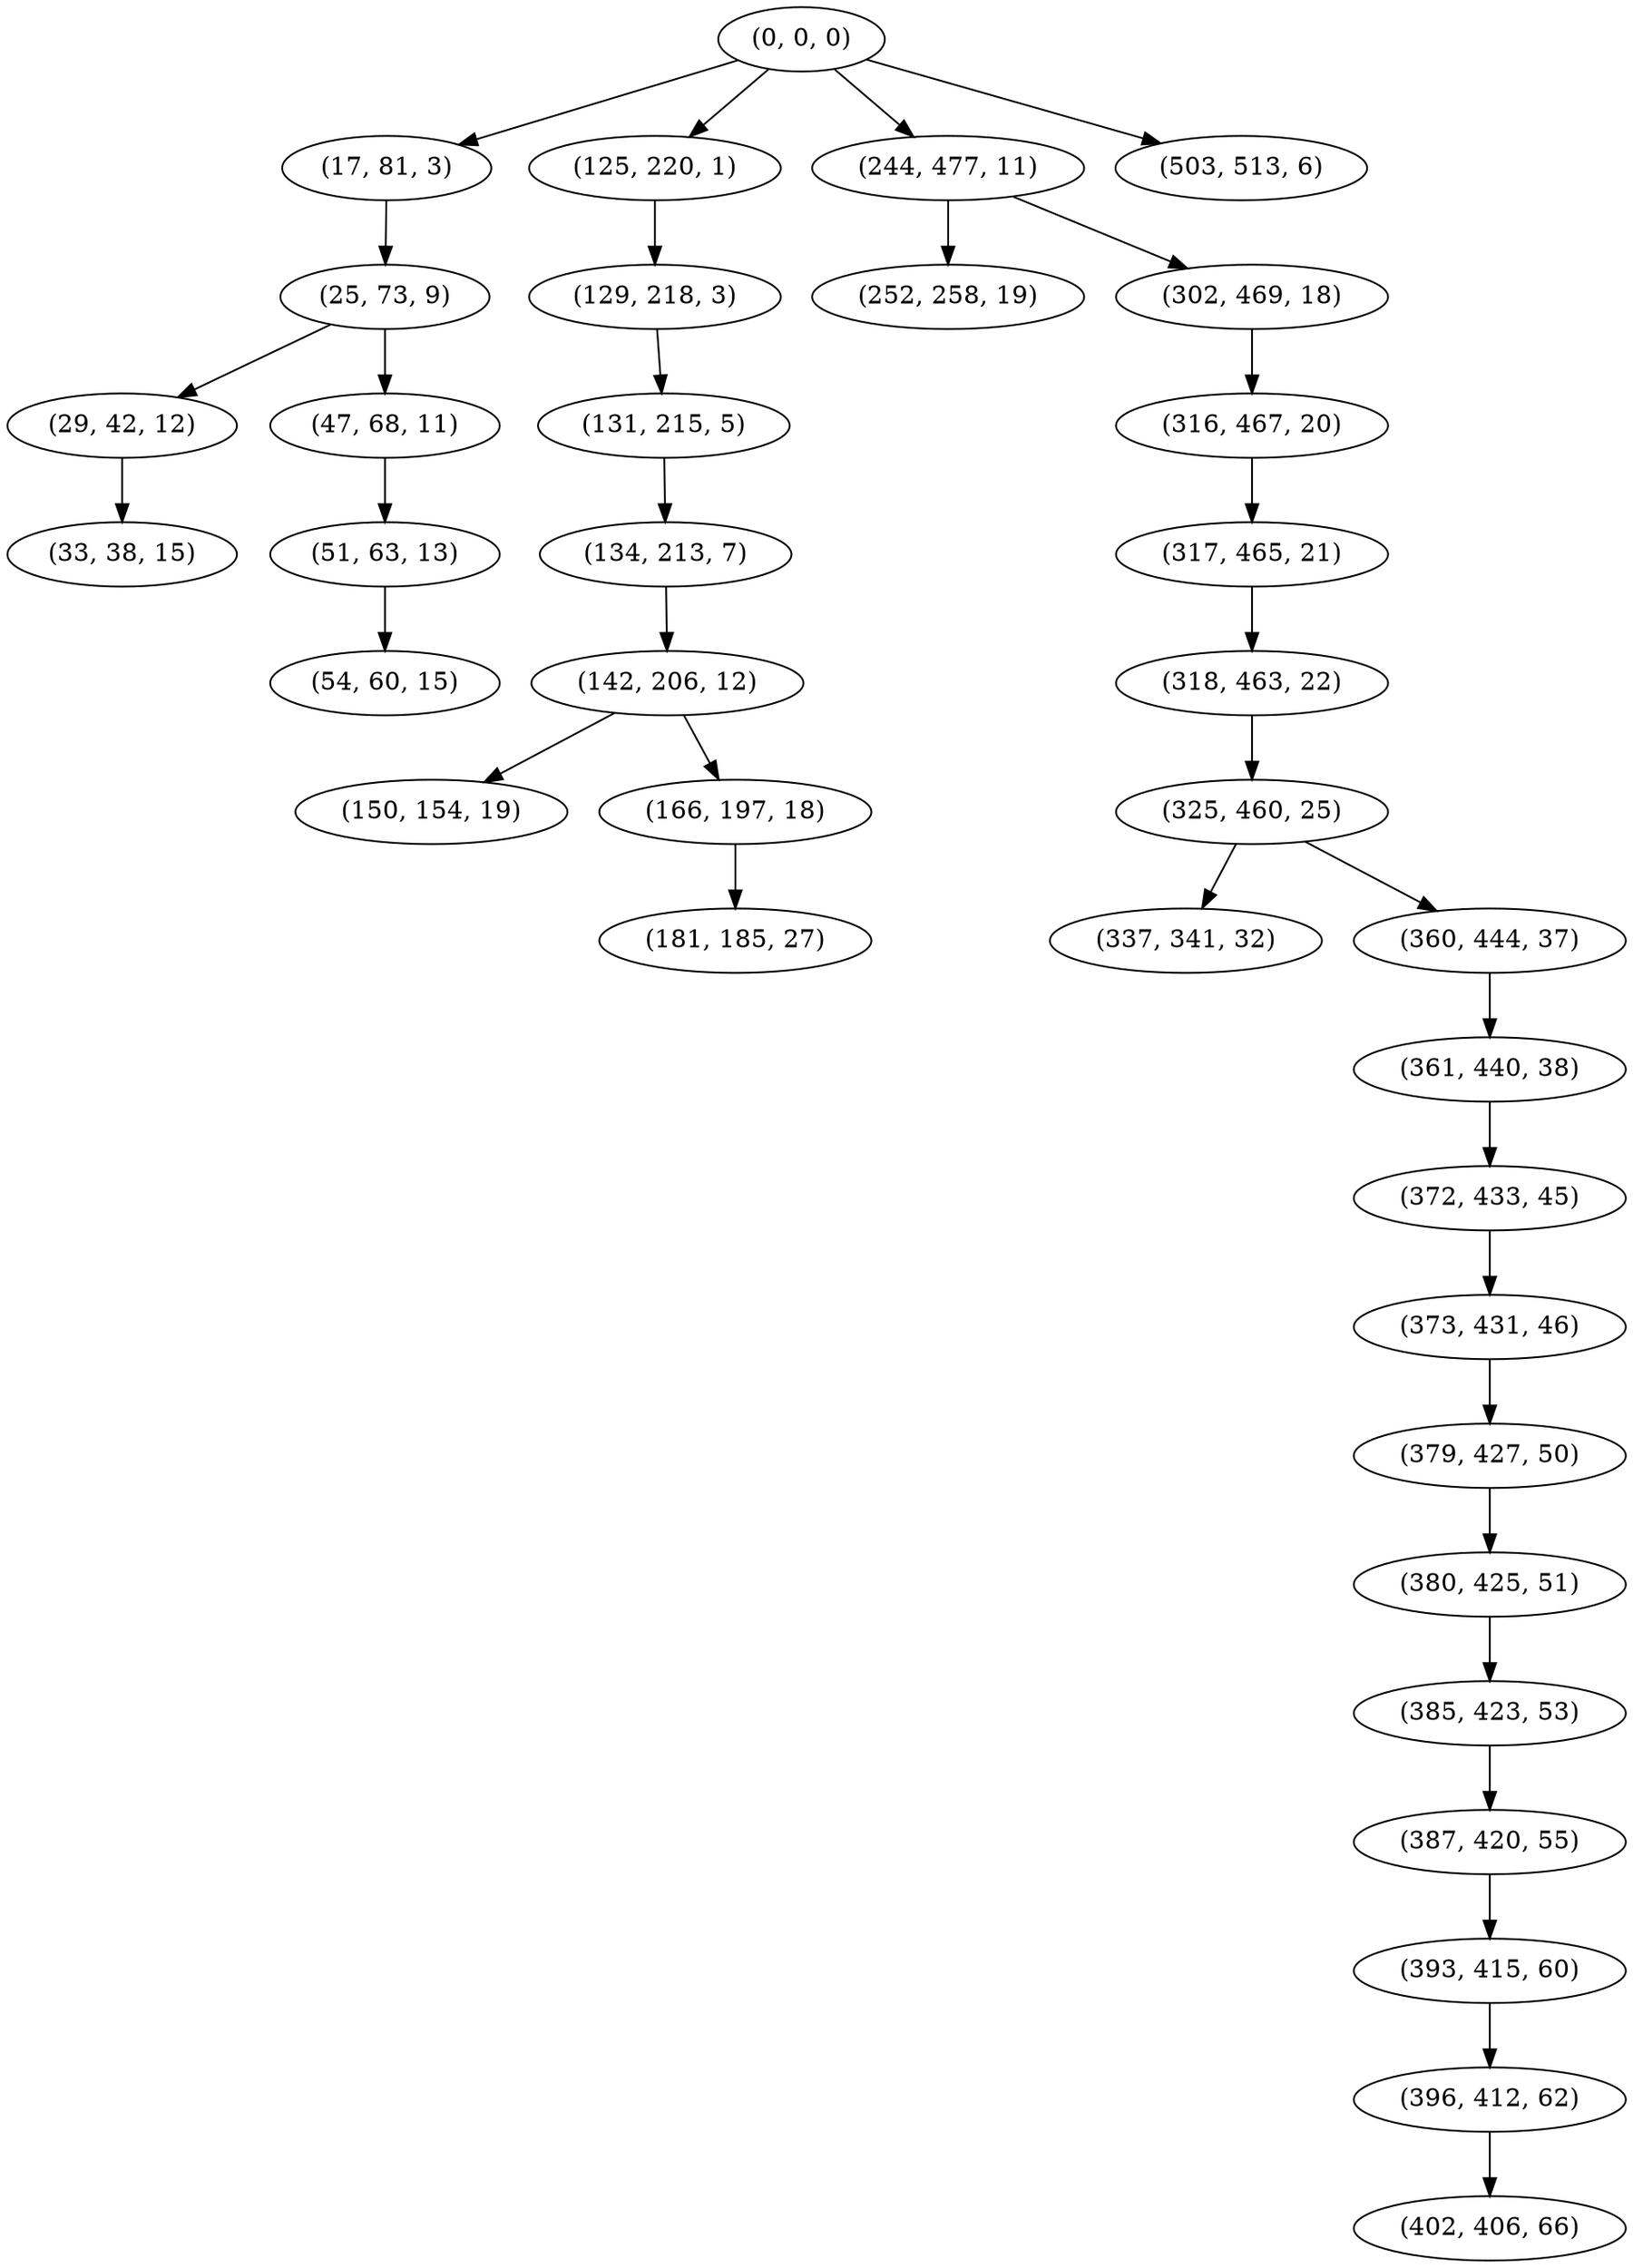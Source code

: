 digraph tree {
    "(0, 0, 0)";
    "(17, 81, 3)";
    "(25, 73, 9)";
    "(29, 42, 12)";
    "(33, 38, 15)";
    "(47, 68, 11)";
    "(51, 63, 13)";
    "(54, 60, 15)";
    "(125, 220, 1)";
    "(129, 218, 3)";
    "(131, 215, 5)";
    "(134, 213, 7)";
    "(142, 206, 12)";
    "(150, 154, 19)";
    "(166, 197, 18)";
    "(181, 185, 27)";
    "(244, 477, 11)";
    "(252, 258, 19)";
    "(302, 469, 18)";
    "(316, 467, 20)";
    "(317, 465, 21)";
    "(318, 463, 22)";
    "(325, 460, 25)";
    "(337, 341, 32)";
    "(360, 444, 37)";
    "(361, 440, 38)";
    "(372, 433, 45)";
    "(373, 431, 46)";
    "(379, 427, 50)";
    "(380, 425, 51)";
    "(385, 423, 53)";
    "(387, 420, 55)";
    "(393, 415, 60)";
    "(396, 412, 62)";
    "(402, 406, 66)";
    "(503, 513, 6)";
    "(0, 0, 0)" -> "(17, 81, 3)";
    "(0, 0, 0)" -> "(125, 220, 1)";
    "(0, 0, 0)" -> "(244, 477, 11)";
    "(0, 0, 0)" -> "(503, 513, 6)";
    "(17, 81, 3)" -> "(25, 73, 9)";
    "(25, 73, 9)" -> "(29, 42, 12)";
    "(25, 73, 9)" -> "(47, 68, 11)";
    "(29, 42, 12)" -> "(33, 38, 15)";
    "(47, 68, 11)" -> "(51, 63, 13)";
    "(51, 63, 13)" -> "(54, 60, 15)";
    "(125, 220, 1)" -> "(129, 218, 3)";
    "(129, 218, 3)" -> "(131, 215, 5)";
    "(131, 215, 5)" -> "(134, 213, 7)";
    "(134, 213, 7)" -> "(142, 206, 12)";
    "(142, 206, 12)" -> "(150, 154, 19)";
    "(142, 206, 12)" -> "(166, 197, 18)";
    "(166, 197, 18)" -> "(181, 185, 27)";
    "(244, 477, 11)" -> "(252, 258, 19)";
    "(244, 477, 11)" -> "(302, 469, 18)";
    "(302, 469, 18)" -> "(316, 467, 20)";
    "(316, 467, 20)" -> "(317, 465, 21)";
    "(317, 465, 21)" -> "(318, 463, 22)";
    "(318, 463, 22)" -> "(325, 460, 25)";
    "(325, 460, 25)" -> "(337, 341, 32)";
    "(325, 460, 25)" -> "(360, 444, 37)";
    "(360, 444, 37)" -> "(361, 440, 38)";
    "(361, 440, 38)" -> "(372, 433, 45)";
    "(372, 433, 45)" -> "(373, 431, 46)";
    "(373, 431, 46)" -> "(379, 427, 50)";
    "(379, 427, 50)" -> "(380, 425, 51)";
    "(380, 425, 51)" -> "(385, 423, 53)";
    "(385, 423, 53)" -> "(387, 420, 55)";
    "(387, 420, 55)" -> "(393, 415, 60)";
    "(393, 415, 60)" -> "(396, 412, 62)";
    "(396, 412, 62)" -> "(402, 406, 66)";
}
